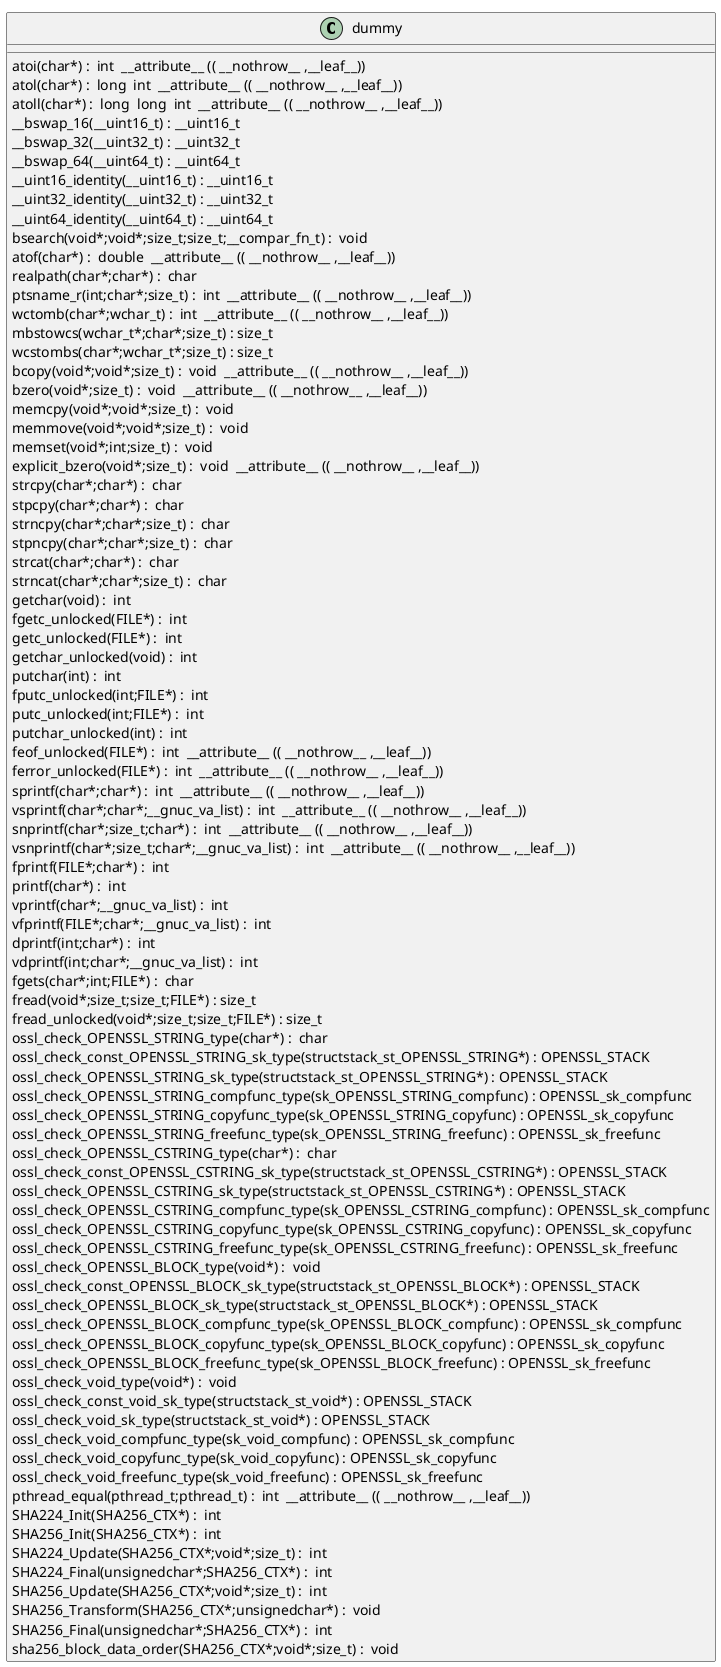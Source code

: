 @startuml
!pragma layout smetana
class dummy {
atoi(char*) :  int  __attribute__ (( __nothrow__ ,__leaf__)) [[[./../../.././qc/crypto/sha/sha256.c.html#194]]]
atol(char*) :  long  int  __attribute__ (( __nothrow__ ,__leaf__)) [[[./../../.././qc/crypto/sha/sha256.c.html#199]]]
atoll(char*) :  long  long  int  __attribute__ (( __nothrow__ ,__leaf__)) [[[./../../.././qc/crypto/sha/sha256.c.html#206]]]
__bswap_16(__uint16_t) : __uint16_t [[[./../../.././qc/crypto/sha/sha256.c.html#506]]]
__bswap_32(__uint32_t) : __uint32_t [[[./../../.././qc/crypto/sha/sha256.c.html#521]]]
__bswap_64(__uint64_t) : __uint64_t [[[./../../.././qc/crypto/sha/sha256.c.html#531]]]
__uint16_identity(__uint16_t) : __uint16_t [[[./../../.././qc/crypto/sha/sha256.c.html#543]]]
__uint32_identity(__uint32_t) : __uint32_t [[[./../../.././qc/crypto/sha/sha256.c.html#549]]]
__uint64_identity(__uint64_t) : __uint64_t [[[./../../.././qc/crypto/sha/sha256.c.html#555]]]
bsearch(void*;void*;size_t;size_t;__compar_fn_t) :  void  [[[./../../.././qc/crypto/sha/sha256.c.html#1223]]]
atof(char*) :  double  __attribute__ (( __nothrow__ ,__leaf__)) [[[./../../.././qc/crypto/sha/sha256.c.html#1]]]
realpath(char*;char*) :  char  [[[./../../.././qc/crypto/sha/sha256.c.html#1]]]
ptsname_r(int;char*;size_t) :  int  __attribute__ (( __nothrow__ ,__leaf__)) [[[./../../.././qc/crypto/sha/sha256.c.html#1]]]
wctomb(char*;wchar_t) :  int  __attribute__ (( __nothrow__ ,__leaf__)) [[[./../../.././qc/crypto/sha/sha256.c.html#1]]]
mbstowcs(wchar_t*;char*;size_t) : size_t [[[./../../.././qc/crypto/sha/sha256.c.html#1]]]
wcstombs(char*;wchar_t*;size_t) : size_t [[[./../../.././qc/crypto/sha/sha256.c.html#1]]]
bcopy(void*;void*;size_t) :  void  __attribute__ (( __nothrow__ ,__leaf__)) [[[./../../.././qc/crypto/sha/sha256.c.html#1]]]
bzero(void*;size_t) :  void  __attribute__ (( __nothrow__ ,__leaf__)) [[[./../../.././qc/crypto/sha/sha256.c.html#1]]]
memcpy(void*;void*;size_t) :  void  [[[./../../.././qc/crypto/sha/sha256.c.html#1]]]
memmove(void*;void*;size_t) :  void  [[[./../../.././qc/crypto/sha/sha256.c.html#1]]]
memset(void*;int;size_t) :  void  [[[./../../.././qc/crypto/sha/sha256.c.html#1]]]
explicit_bzero(void*;size_t) :  void  __attribute__ (( __nothrow__ ,__leaf__)) [[[./../../.././qc/crypto/sha/sha256.c.html#1]]]
strcpy(char*;char*) :  char  [[[./../../.././qc/crypto/sha/sha256.c.html#1]]]
stpcpy(char*;char*) :  char  [[[./../../.././qc/crypto/sha/sha256.c.html#1]]]
strncpy(char*;char*;size_t) :  char  [[[./../../.././qc/crypto/sha/sha256.c.html#1]]]
stpncpy(char*;char*;size_t) :  char  [[[./../../.././qc/crypto/sha/sha256.c.html#1]]]
strcat(char*;char*) :  char  [[[./../../.././qc/crypto/sha/sha256.c.html#1]]]
strncat(char*;char*;size_t) :  char  [[[./../../.././qc/crypto/sha/sha256.c.html#1]]]
getchar(void) :  int  [[[./../../.././qc/crypto/sha/sha256.c.html#1]]]
fgetc_unlocked(FILE*) :  int  [[[./../../.././qc/crypto/sha/sha256.c.html#1]]]
getc_unlocked(FILE*) :  int  [[[./../../.././qc/crypto/sha/sha256.c.html#1]]]
getchar_unlocked(void) :  int  [[[./../../.././qc/crypto/sha/sha256.c.html#1]]]
putchar(int) :  int  [[[./../../.././qc/crypto/sha/sha256.c.html#1]]]
fputc_unlocked(int;FILE*) :  int  [[[./../../.././qc/crypto/sha/sha256.c.html#1]]]
putc_unlocked(int;FILE*) :  int  [[[./../../.././qc/crypto/sha/sha256.c.html#1]]]
putchar_unlocked(int) :  int  [[[./../../.././qc/crypto/sha/sha256.c.html#1]]]
feof_unlocked(FILE*) :  int  __attribute__ (( __nothrow__ ,__leaf__)) [[[./../../.././qc/crypto/sha/sha256.c.html#1]]]
ferror_unlocked(FILE*) :  int  __attribute__ (( __nothrow__ ,__leaf__)) [[[./../../.././qc/crypto/sha/sha256.c.html#1]]]
sprintf(char*;char*) :  int  __attribute__ (( __nothrow__ ,__leaf__)) [[[./../../.././qc/crypto/sha/sha256.c.html#1]]]
vsprintf(char*;char*;__gnuc_va_list) :  int  __attribute__ (( __nothrow__ ,__leaf__)) [[[./../../.././qc/crypto/sha/sha256.c.html#1]]]
snprintf(char*;size_t;char*) :  int  __attribute__ (( __nothrow__ ,__leaf__)) [[[./../../.././qc/crypto/sha/sha256.c.html#1]]]
vsnprintf(char*;size_t;char*;__gnuc_va_list) :  int  __attribute__ (( __nothrow__ ,__leaf__)) [[[./../../.././qc/crypto/sha/sha256.c.html#1]]]
fprintf(FILE*;char*) :  int  [[[./../../.././qc/crypto/sha/sha256.c.html#1]]]
printf(char*) :  int  [[[./../../.././qc/crypto/sha/sha256.c.html#1]]]
vprintf(char*;__gnuc_va_list) :  int  [[[./../../.././qc/crypto/sha/sha256.c.html#1]]]
vfprintf(FILE*;char*;__gnuc_va_list) :  int  [[[./../../.././qc/crypto/sha/sha256.c.html#1]]]
dprintf(int;char*) :  int  [[[./../../.././qc/crypto/sha/sha256.c.html#1]]]
vdprintf(int;char*;__gnuc_va_list) :  int  [[[./../../.././qc/crypto/sha/sha256.c.html#1]]]
fgets(char*;int;FILE*) :  char  [[[./../../.././qc/crypto/sha/sha256.c.html#1]]]
fread(void*;size_t;size_t;FILE*) : size_t [[[./../../.././qc/crypto/sha/sha256.c.html#1]]]
fread_unlocked(void*;size_t;size_t;FILE*) : size_t [[[./../../.././qc/crypto/sha/sha256.c.html#1]]]
ossl_check_OPENSSL_STRING_type(char*) :  char  [[[./../../.././qc/crypto/sha/sha256.c.html#1]]]
ossl_check_const_OPENSSL_STRING_sk_type(structstack_st_OPENSSL_STRING*) : OPENSSL_STACK [[[./../../.././qc/crypto/sha/sha256.c.html#1]]]
ossl_check_OPENSSL_STRING_sk_type(structstack_st_OPENSSL_STRING*) : OPENSSL_STACK [[[./../../.././qc/crypto/sha/sha256.c.html#1]]]
ossl_check_OPENSSL_STRING_compfunc_type(sk_OPENSSL_STRING_compfunc) : OPENSSL_sk_compfunc [[[./../../.././qc/crypto/sha/sha256.c.html#1]]]
ossl_check_OPENSSL_STRING_copyfunc_type(sk_OPENSSL_STRING_copyfunc) : OPENSSL_sk_copyfunc [[[./../../.././qc/crypto/sha/sha256.c.html#1]]]
ossl_check_OPENSSL_STRING_freefunc_type(sk_OPENSSL_STRING_freefunc) : OPENSSL_sk_freefunc [[[./../../.././qc/crypto/sha/sha256.c.html#1]]]
ossl_check_OPENSSL_CSTRING_type(char*) :  char  [[[./../../.././qc/crypto/sha/sha256.c.html#1]]]
ossl_check_const_OPENSSL_CSTRING_sk_type(structstack_st_OPENSSL_CSTRING*) : OPENSSL_STACK [[[./../../.././qc/crypto/sha/sha256.c.html#1]]]
ossl_check_OPENSSL_CSTRING_sk_type(structstack_st_OPENSSL_CSTRING*) : OPENSSL_STACK [[[./../../.././qc/crypto/sha/sha256.c.html#1]]]
ossl_check_OPENSSL_CSTRING_compfunc_type(sk_OPENSSL_CSTRING_compfunc) : OPENSSL_sk_compfunc [[[./../../.././qc/crypto/sha/sha256.c.html#1]]]
ossl_check_OPENSSL_CSTRING_copyfunc_type(sk_OPENSSL_CSTRING_copyfunc) : OPENSSL_sk_copyfunc [[[./../../.././qc/crypto/sha/sha256.c.html#1]]]
ossl_check_OPENSSL_CSTRING_freefunc_type(sk_OPENSSL_CSTRING_freefunc) : OPENSSL_sk_freefunc [[[./../../.././qc/crypto/sha/sha256.c.html#1]]]
ossl_check_OPENSSL_BLOCK_type(void*) :  void  [[[./../../.././qc/crypto/sha/sha256.c.html#1]]]
ossl_check_const_OPENSSL_BLOCK_sk_type(structstack_st_OPENSSL_BLOCK*) : OPENSSL_STACK [[[./../../.././qc/crypto/sha/sha256.c.html#1]]]
ossl_check_OPENSSL_BLOCK_sk_type(structstack_st_OPENSSL_BLOCK*) : OPENSSL_STACK [[[./../../.././qc/crypto/sha/sha256.c.html#1]]]
ossl_check_OPENSSL_BLOCK_compfunc_type(sk_OPENSSL_BLOCK_compfunc) : OPENSSL_sk_compfunc [[[./../../.././qc/crypto/sha/sha256.c.html#1]]]
ossl_check_OPENSSL_BLOCK_copyfunc_type(sk_OPENSSL_BLOCK_copyfunc) : OPENSSL_sk_copyfunc [[[./../../.././qc/crypto/sha/sha256.c.html#1]]]
ossl_check_OPENSSL_BLOCK_freefunc_type(sk_OPENSSL_BLOCK_freefunc) : OPENSSL_sk_freefunc [[[./../../.././qc/crypto/sha/sha256.c.html#1]]]
ossl_check_void_type(void*) :  void  [[[./../../.././qc/crypto/sha/sha256.c.html#1]]]
ossl_check_const_void_sk_type(structstack_st_void*) : OPENSSL_STACK [[[./../../.././qc/crypto/sha/sha256.c.html#1]]]
ossl_check_void_sk_type(structstack_st_void*) : OPENSSL_STACK [[[./../../.././qc/crypto/sha/sha256.c.html#1]]]
ossl_check_void_compfunc_type(sk_void_compfunc) : OPENSSL_sk_compfunc [[[./../../.././qc/crypto/sha/sha256.c.html#1]]]
ossl_check_void_copyfunc_type(sk_void_copyfunc) : OPENSSL_sk_copyfunc [[[./../../.././qc/crypto/sha/sha256.c.html#1]]]
ossl_check_void_freefunc_type(sk_void_freefunc) : OPENSSL_sk_freefunc [[[./../../.././qc/crypto/sha/sha256.c.html#1]]]
pthread_equal(pthread_t;pthread_t) :  int  __attribute__ (( __nothrow__ ,__leaf__)) [[[./../../.././qc/crypto/sha/sha256.c.html#1]]]
SHA224_Init(SHA256_CTX*) :  int  [[[./../../.././qc/crypto/sha/sha256.c.html#1]]]
SHA256_Init(SHA256_CTX*) :  int  [[[./../../.././qc/crypto/sha/sha256.c.html#1]]]
SHA224_Update(SHA256_CTX*;void*;size_t) :  int  [[[./../../.././qc/crypto/sha/sha256.c.html#1]]]
SHA224_Final(unsignedchar*;SHA256_CTX*) :  int  [[[./../../.././qc/crypto/sha/sha256.c.html#1]]]
SHA256_Update(SHA256_CTX*;void*;size_t) :  int  [[[./../../.././qc/crypto/sha/sha256.c.html#1]]]
SHA256_Transform(SHA256_CTX*;unsignedchar*) :  void  [[[./../../.././qc/crypto/sha/sha256.c.html#1]]]
SHA256_Final(unsignedchar*;SHA256_CTX*) :  int  [[[./../../.././qc/crypto/sha/sha256.c.html#1]]]
sha256_block_data_order(SHA256_CTX*;void*;size_t) :  void  [[[./../../.././qc/crypto/sha/sha256.c.html#1]]]
} 
@enduml
